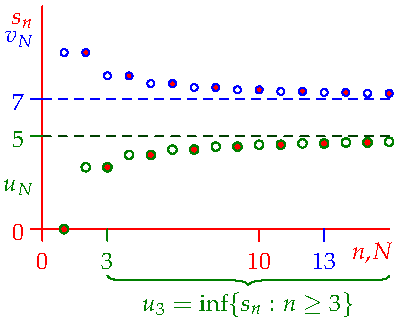 settings.tex="pdflatex";

texpreamble("\usepackage{amsmath}
\usepackage{amsthm,amssymb}
\usepackage{mathpazo}
\usepackage[svgnames]{xcolor}
");
import graph;

size(200,160,IgnoreAspect);

dotfactor=8;

real f(real n){return 6+(-1)^n*(1+5/n);}

int Max=16;

dot((1,f(1)),red);
	
for(int j=1; j<=Max+1; ++j){
	real[] a=sequence(j,Max+20);
	real M=max(map(f,a));
	real m=min(map(f,a));
	dot((j,f(j)),red);
	dot((j,M),blue,NoFill);
	dot((j,m),deepgreen+linewidth(0.6),NoFill);
	}
	
clip(box((0,-10),(Max+0.5,20)));
	
draw((0,7)--(Max,7),blue+dashed);
draw((0,5)--(Max,5),darkgreen+dashed);
	
ytick(Label("$7$",align=W),7,W,blue);
ytick(Label("$5$",align=W),5,W,deepgreen);

xaxis(0,Max,red,RightTicks(new real[]{0,10,20}));
yaxis(0,12,red,LeftTicks(new real[]{0}));
labely("$s_n$",11.5,W,red);
labely("$u_N$",2.5,W,deepgreen);
labely("$v_N$",10.5,W,blue);
labelx("$n,\!N$",Max-0.8,S,red);

xtick(Label("$3$",align=S),3,S,deepgreen);
xtick(Label("$13$",align=S),13,S,blue);
draw(Label("$u_3=\inf\{s_n:n\ge 3\}$",align=S),brace((3,-2.5),(Max,-2.5),-0.5),deepgreen);

